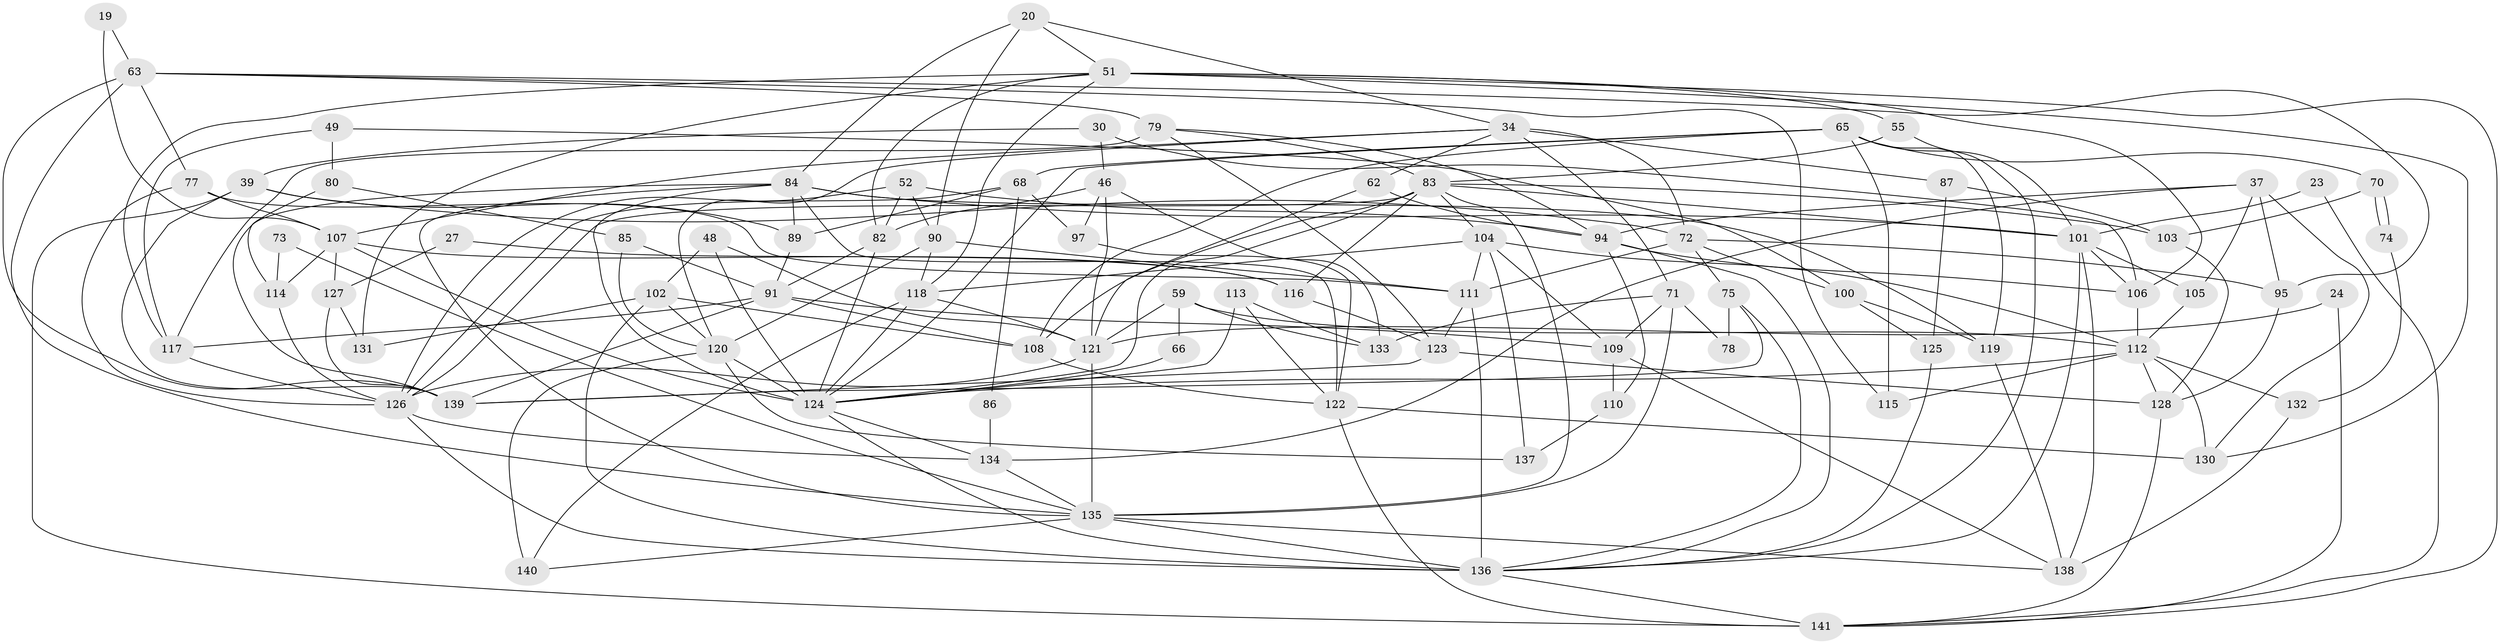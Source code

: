 // original degree distribution, {6: 0.07801418439716312, 4: 0.2765957446808511, 7: 0.014184397163120567, 3: 0.2765957446808511, 5: 0.20567375886524822, 2: 0.12056737588652482, 8: 0.028368794326241134}
// Generated by graph-tools (version 1.1) at 2025/53/03/04/25 21:53:16]
// undirected, 84 vertices, 205 edges
graph export_dot {
graph [start="1"]
  node [color=gray90,style=filled];
  19;
  20;
  23;
  24;
  27;
  30;
  34 [super="+28"];
  37;
  39 [super="+18"];
  46;
  48;
  49;
  51 [super="+15"];
  52;
  55;
  59;
  62;
  63 [super="+43"];
  65;
  66;
  68 [super="+14"];
  70;
  71;
  72;
  73;
  74;
  75;
  77;
  78;
  79 [super="+29"];
  80;
  82 [super="+42"];
  83 [super="+81+44"];
  84 [super="+56+69"];
  85;
  86;
  87;
  89 [super="+7"];
  90 [super="+21"];
  91 [super="+8"];
  94 [super="+26"];
  95 [super="+88"];
  97;
  100 [super="+11"];
  101 [super="+96"];
  102;
  103;
  104 [super="+93"];
  105;
  106;
  107 [super="+60"];
  108 [super="+1"];
  109;
  110;
  111 [super="+76"];
  112 [super="+5+45"];
  113 [super="+50"];
  114;
  115;
  116;
  117 [super="+2"];
  118 [super="+53"];
  119;
  120 [super="+13+99"];
  121 [super="+35"];
  122 [super="+6"];
  123;
  124 [super="+12+58"];
  125;
  126 [super="+57"];
  127;
  128 [super="+38"];
  130;
  131 [super="+64"];
  132;
  133;
  134 [super="+61+36"];
  135 [super="+54"];
  136 [super="+67+92"];
  137 [super="+33"];
  138;
  139 [super="+98"];
  140;
  141 [super="+129"];
  19 -- 107;
  19 -- 63;
  20 -- 51;
  20 -- 90;
  20 -- 34;
  20 -- 84;
  23 -- 141;
  23 -- 101;
  24 -- 141;
  24 -- 121;
  27 -- 127;
  27 -- 116;
  30 -- 106;
  30 -- 46;
  30 -- 39;
  34 -- 120;
  34 -- 72 [weight=2];
  34 -- 87;
  34 -- 71;
  34 -- 107;
  34 -- 62;
  37 -- 130;
  37 -- 95;
  37 -- 105;
  37 -- 134;
  37 -- 94;
  39 -- 139 [weight=2];
  39 -- 141;
  39 -- 72;
  39 -- 89;
  46 -- 82;
  46 -- 97;
  46 -- 133;
  46 -- 121;
  48 -- 102;
  48 -- 124;
  48 -- 121;
  49 -- 100;
  49 -- 80;
  49 -- 117;
  51 -- 55 [weight=2];
  51 -- 130;
  51 -- 131;
  51 -- 106;
  51 -- 117;
  51 -- 141;
  51 -- 82;
  51 -- 118;
  52 -- 126;
  52 -- 90;
  52 -- 82;
  52 -- 94;
  55 -- 136;
  55 -- 83;
  59 -- 133;
  59 -- 66;
  59 -- 112;
  59 -- 121;
  62 -- 121;
  62 -- 94;
  63 -- 135;
  63 -- 77;
  63 -- 115;
  63 -- 139;
  63 -- 79;
  63 -- 95;
  65 -- 115;
  65 -- 108 [weight=2];
  65 -- 70;
  65 -- 119;
  65 -- 124;
  65 -- 68;
  65 -- 101;
  66 -- 124;
  68 -- 97;
  68 -- 89;
  68 -- 86;
  68 -- 126;
  70 -- 74;
  70 -- 74;
  70 -- 103;
  71 -- 109;
  71 -- 78;
  71 -- 133;
  71 -- 135;
  72 -- 111;
  72 -- 75;
  72 -- 100 [weight=2];
  72 -- 95;
  73 -- 114;
  73 -- 135;
  74 -- 132;
  75 -- 139;
  75 -- 78;
  75 -- 136;
  77 -- 111;
  77 -- 107;
  77 -- 126;
  79 -- 123;
  79 -- 117;
  79 -- 94;
  79 -- 83;
  80 -- 85;
  80 -- 114;
  82 -- 124;
  82 -- 91;
  83 -- 103;
  83 -- 116;
  83 -- 104 [weight=2];
  83 -- 108 [weight=2];
  83 -- 101;
  83 -- 135;
  83 -- 124;
  83 -- 126 [weight=2];
  84 -- 122;
  84 -- 135 [weight=2];
  84 -- 101;
  84 -- 119;
  84 -- 89 [weight=2];
  84 -- 139;
  84 -- 124;
  85 -- 91;
  85 -- 120;
  86 -- 134;
  87 -- 103;
  87 -- 125;
  89 -- 91;
  90 -- 120;
  90 -- 118;
  90 -- 111;
  91 -- 109;
  91 -- 108 [weight=2];
  91 -- 117;
  91 -- 139;
  94 -- 136;
  94 -- 106;
  94 -- 110;
  95 -- 128 [weight=2];
  97 -- 122;
  100 -- 119 [weight=2];
  100 -- 125;
  101 -- 136;
  101 -- 138;
  101 -- 105;
  101 -- 106;
  102 -- 120;
  102 -- 108;
  102 -- 136;
  102 -- 131;
  103 -- 128;
  104 -- 111;
  104 -- 112 [weight=2];
  104 -- 109;
  104 -- 137;
  104 -- 118;
  105 -- 112;
  106 -- 112;
  107 -- 116;
  107 -- 127;
  107 -- 124 [weight=2];
  107 -- 114;
  108 -- 122;
  109 -- 138;
  109 -- 110;
  110 -- 137;
  111 -- 123;
  111 -- 136 [weight=2];
  112 -- 130;
  112 -- 115;
  112 -- 124;
  112 -- 132;
  112 -- 128;
  113 -- 122;
  113 -- 124;
  113 -- 133;
  114 -- 126;
  116 -- 123;
  117 -- 126;
  118 -- 121;
  118 -- 140;
  118 -- 124;
  119 -- 138;
  120 -- 124 [weight=2];
  120 -- 140;
  120 -- 137;
  121 -- 135 [weight=2];
  121 -- 126;
  122 -- 141 [weight=2];
  122 -- 130;
  123 -- 139;
  123 -- 128;
  124 -- 136;
  124 -- 134;
  125 -- 136;
  126 -- 134;
  126 -- 136;
  127 -- 131;
  127 -- 139;
  128 -- 141;
  132 -- 138;
  134 -- 135;
  135 -- 138;
  135 -- 140;
  135 -- 136 [weight=2];
  136 -- 141;
}
